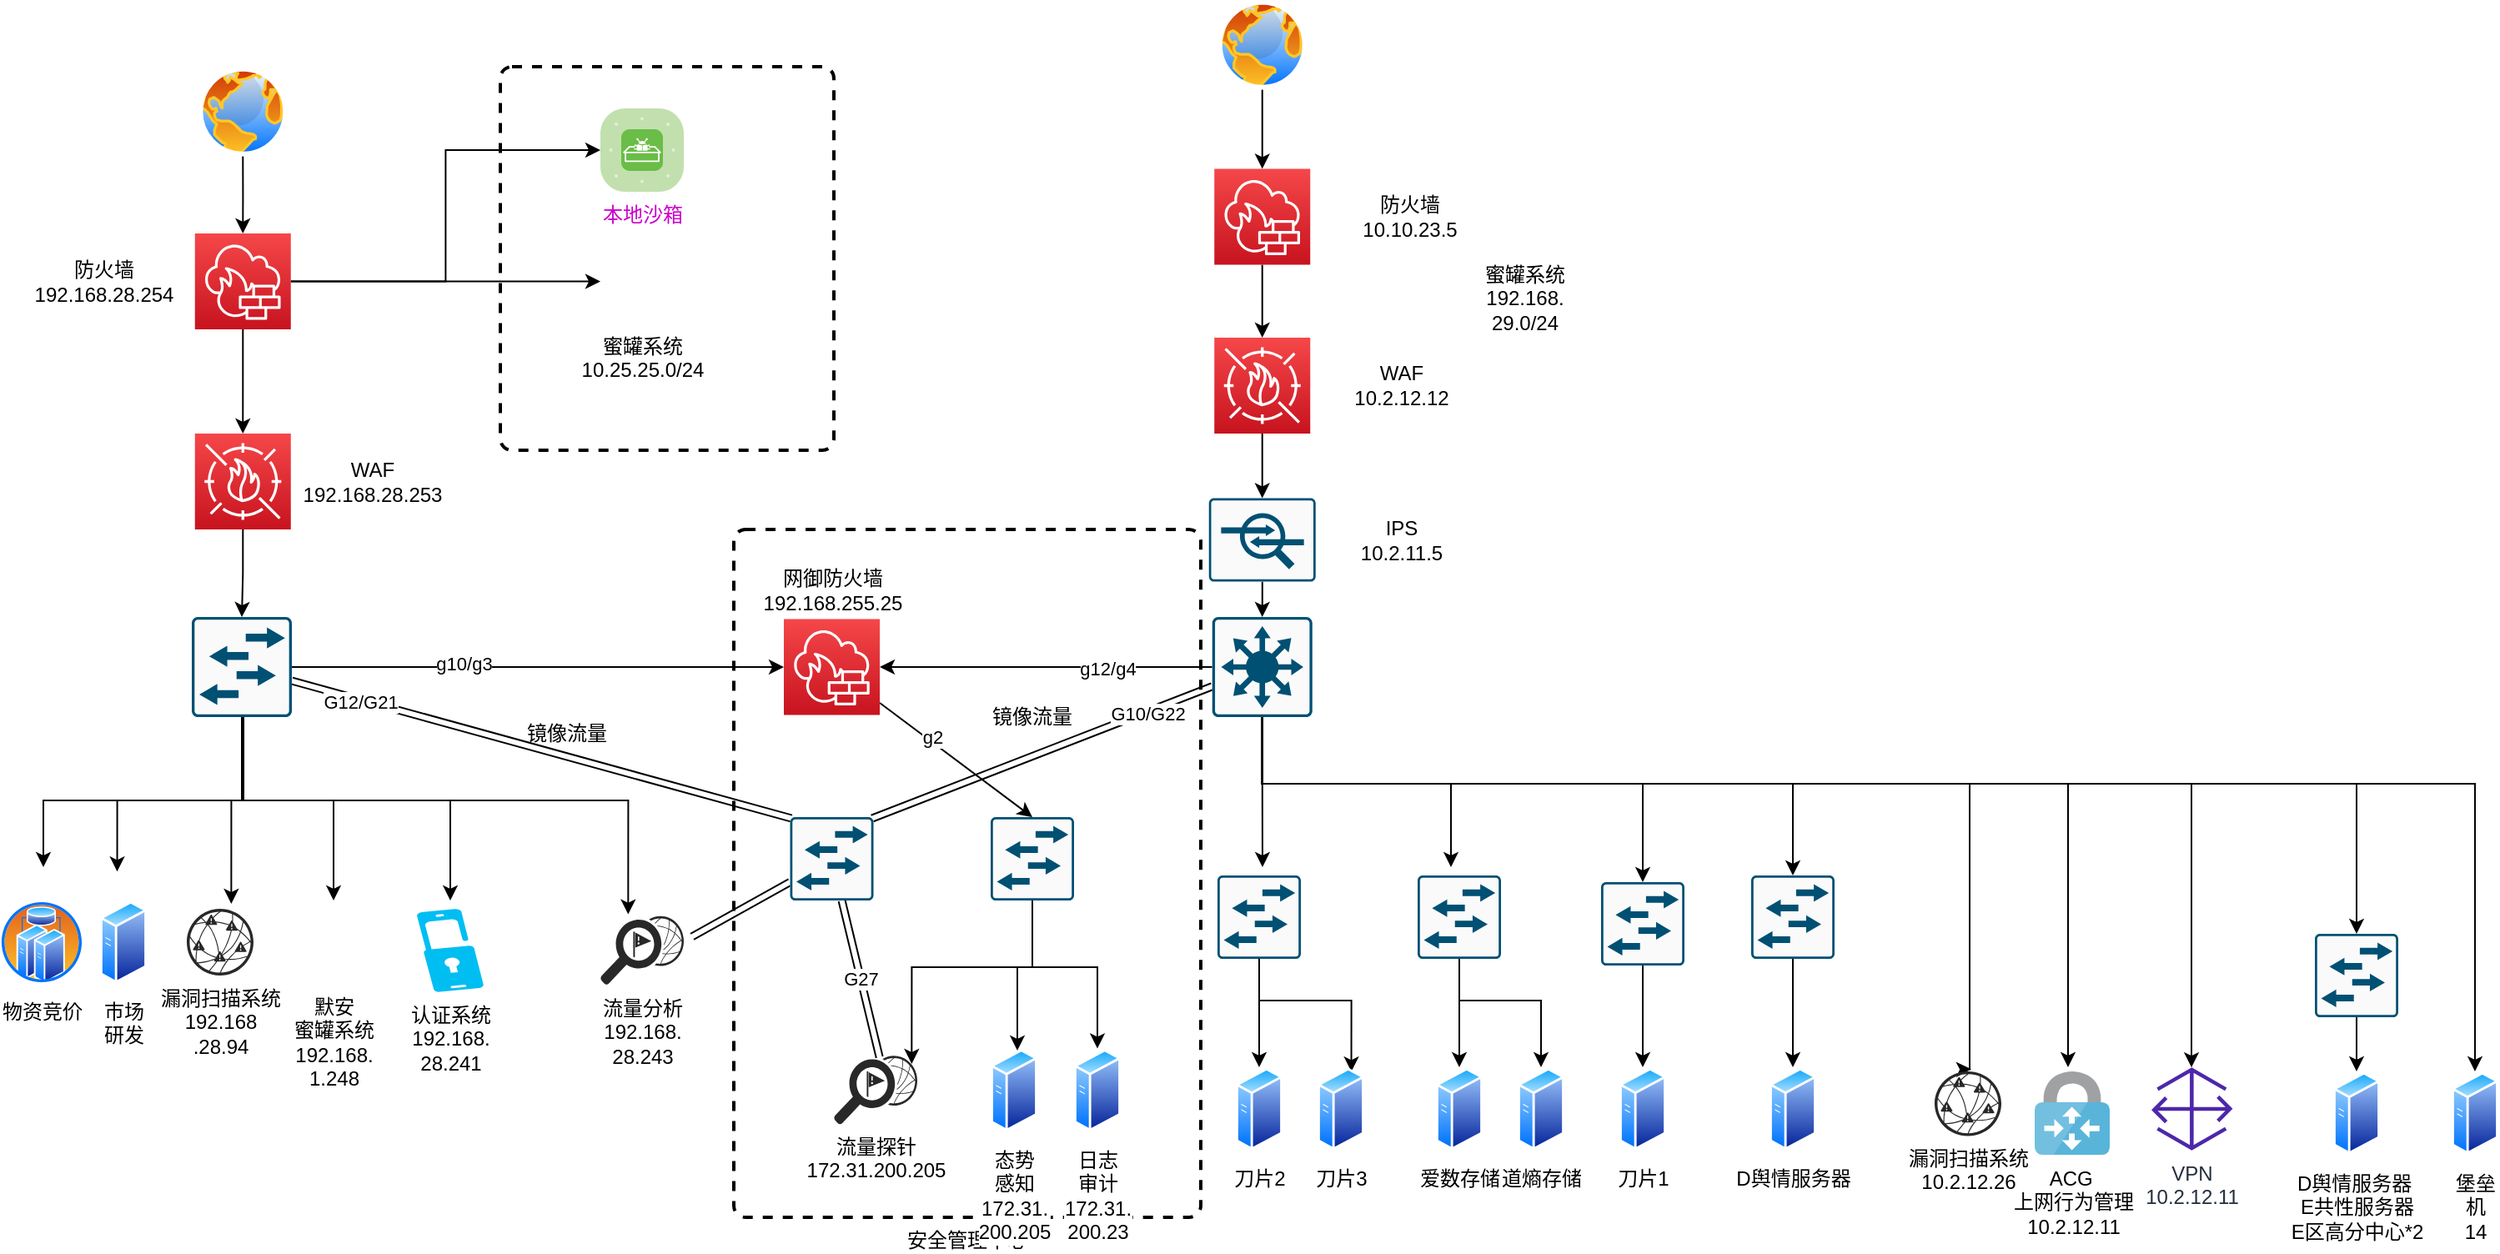 <mxfile version="18.0.2" type="github">
  <diagram id="ZX8yhaNnNXxilhw2MOw4" name="第 1 页">
    <mxGraphModel dx="782" dy="514" grid="1" gridSize="10" guides="1" tooltips="1" connect="1" arrows="1" fold="1" page="1" pageScale="1" pageWidth="1600" pageHeight="1200" math="0" shadow="0">
      <root>
        <mxCell id="0" />
        <mxCell id="1" parent="0" />
        <mxCell id="Z4pOC3aOLgc-PfVEDw18-8" value="" style="rounded=1;whiteSpace=wrap;html=1;absoluteArcSize=1;arcSize=14;strokeWidth=2;dashed=1;" parent="1" vertex="1">
          <mxGeometry x="310" y="40" width="200" height="230" as="geometry" />
        </mxCell>
        <mxCell id="oTXSzUvUBLDFdM7t8Bs3-25" value="镜像流量" style="whiteSpace=wrap;html=1;strokeColor=none;" parent="1" vertex="1">
          <mxGeometry x="290" y="410" width="120" height="60" as="geometry" />
        </mxCell>
        <mxCell id="oTXSzUvUBLDFdM7t8Bs3-48" value="安全管理中心" style="rounded=1;whiteSpace=wrap;html=1;absoluteArcSize=1;arcSize=14;strokeWidth=2;dashed=1;labelPosition=center;verticalLabelPosition=bottom;align=center;verticalAlign=top;" parent="1" vertex="1">
          <mxGeometry x="450" y="317.5" width="280" height="412.5" as="geometry" />
        </mxCell>
        <mxCell id="oTXSzUvUBLDFdM7t8Bs3-30" value="镜像流量" style="whiteSpace=wrap;html=1;strokeColor=none;" parent="1" vertex="1">
          <mxGeometry x="569" y="400" width="120" height="60" as="geometry" />
        </mxCell>
        <mxCell id="gMw5jwMjPF3woyE22f8x-15" style="edgeStyle=orthogonalEdgeStyle;rounded=0;orthogonalLoop=1;jettySize=auto;html=1;entryX=0.5;entryY=0;entryDx=0;entryDy=0;entryPerimeter=0;" parent="1" source="2Q-zk8KCzV1s33aKpGmj-2" target="2Q-zk8KCzV1s33aKpGmj-9" edge="1">
          <mxGeometry relative="1" as="geometry" />
        </mxCell>
        <mxCell id="2Q-zk8KCzV1s33aKpGmj-2" value="" style="aspect=fixed;perimeter=ellipsePerimeter;html=1;align=center;shadow=0;dashed=0;spacingTop=3;image;image=img/lib/active_directory/internet_globe.svg;" parent="1" vertex="1">
          <mxGeometry x="128.76" y="40" width="53.75" height="53.75" as="geometry" />
        </mxCell>
        <mxCell id="gMw5jwMjPF3woyE22f8x-16" style="edgeStyle=orthogonalEdgeStyle;rounded=0;orthogonalLoop=1;jettySize=auto;html=1;entryX=0.5;entryY=0;entryDx=0;entryDy=0;entryPerimeter=0;" parent="1" source="2Q-zk8KCzV1s33aKpGmj-9" target="2Q-zk8KCzV1s33aKpGmj-10" edge="1">
          <mxGeometry relative="1" as="geometry" />
        </mxCell>
        <mxCell id="Z4pOC3aOLgc-PfVEDw18-13" style="edgeStyle=orthogonalEdgeStyle;rounded=0;orthogonalLoop=1;jettySize=auto;html=1;" parent="1" source="2Q-zk8KCzV1s33aKpGmj-9" target="Z4pOC3aOLgc-PfVEDw18-3" edge="1">
          <mxGeometry relative="1" as="geometry" />
        </mxCell>
        <mxCell id="Z4pOC3aOLgc-PfVEDw18-14" style="edgeStyle=orthogonalEdgeStyle;rounded=0;orthogonalLoop=1;jettySize=auto;html=1;entryX=0;entryY=0.5;entryDx=0;entryDy=0;entryPerimeter=0;" parent="1" source="2Q-zk8KCzV1s33aKpGmj-9" target="Z4pOC3aOLgc-PfVEDw18-10" edge="1">
          <mxGeometry relative="1" as="geometry" />
        </mxCell>
        <mxCell id="2Q-zk8KCzV1s33aKpGmj-9" value="" style="sketch=0;points=[[0,0,0],[0.25,0,0],[0.5,0,0],[0.75,0,0],[1,0,0],[0,1,0],[0.25,1,0],[0.5,1,0],[0.75,1,0],[1,1,0],[0,0.25,0],[0,0.5,0],[0,0.75,0],[1,0.25,0],[1,0.5,0],[1,0.75,0]];outlineConnect=0;fontColor=#232F3E;gradientColor=#F54749;gradientDirection=north;fillColor=#C7131F;strokeColor=#ffffff;dashed=0;verticalLabelPosition=bottom;verticalAlign=top;align=center;html=1;fontSize=12;fontStyle=0;aspect=fixed;shape=mxgraph.aws4.resourceIcon;resIcon=mxgraph.aws4.network_firewall;" parent="1" vertex="1">
          <mxGeometry x="126.88" y="140" width="57.5" height="57.5" as="geometry" />
        </mxCell>
        <mxCell id="gMw5jwMjPF3woyE22f8x-17" style="edgeStyle=orthogonalEdgeStyle;rounded=0;orthogonalLoop=1;jettySize=auto;html=1;entryX=0.5;entryY=0;entryDx=0;entryDy=0;entryPerimeter=0;" parent="1" source="2Q-zk8KCzV1s33aKpGmj-10" target="2Q-zk8KCzV1s33aKpGmj-13" edge="1">
          <mxGeometry relative="1" as="geometry" />
        </mxCell>
        <mxCell id="2Q-zk8KCzV1s33aKpGmj-10" value="" style="sketch=0;points=[[0,0,0],[0.25,0,0],[0.5,0,0],[0.75,0,0],[1,0,0],[0,1,0],[0.25,1,0],[0.5,1,0],[0.75,1,0],[1,1,0],[0,0.25,0],[0,0.5,0],[0,0.75,0],[1,0.25,0],[1,0.5,0],[1,0.75,0]];outlineConnect=0;fontColor=#232F3E;gradientColor=#F54749;gradientDirection=north;fillColor=#C7131F;strokeColor=#ffffff;dashed=0;verticalLabelPosition=bottom;verticalAlign=top;align=center;html=1;fontSize=12;fontStyle=0;aspect=fixed;shape=mxgraph.aws4.resourceIcon;resIcon=mxgraph.aws4.waf;" parent="1" vertex="1">
          <mxGeometry x="126.88" y="260" width="57.5" height="57.5" as="geometry" />
        </mxCell>
        <mxCell id="gMw5jwMjPF3woyE22f8x-5" style="edgeStyle=orthogonalEdgeStyle;rounded=0;orthogonalLoop=1;jettySize=auto;html=1;entryX=0.5;entryY=0;entryDx=0;entryDy=0;" parent="1" source="2Q-zk8KCzV1s33aKpGmj-13" edge="1">
          <mxGeometry relative="1" as="geometry">
            <mxPoint x="36" y="520" as="targetPoint" />
            <Array as="points">
              <mxPoint x="156" y="480" />
              <mxPoint x="36" y="480" />
            </Array>
          </mxGeometry>
        </mxCell>
        <mxCell id="EU2Kg7gf18HE6iBckguK-9" style="edgeStyle=orthogonalEdgeStyle;rounded=0;orthogonalLoop=1;jettySize=auto;html=1;entryX=0;entryY=0.5;entryDx=0;entryDy=0;entryPerimeter=0;" parent="1" source="2Q-zk8KCzV1s33aKpGmj-13" target="EU2Kg7gf18HE6iBckguK-11" edge="1">
          <mxGeometry relative="1" as="geometry">
            <mxPoint x="430" y="400" as="targetPoint" />
          </mxGeometry>
        </mxCell>
        <mxCell id="oTXSzUvUBLDFdM7t8Bs3-54" value="g10/g3" style="edgeLabel;html=1;align=center;verticalAlign=middle;resizable=0;points=[];" parent="EU2Kg7gf18HE6iBckguK-9" vertex="1" connectable="0">
          <mxGeometry x="-0.302" y="2" relative="1" as="geometry">
            <mxPoint as="offset" />
          </mxGeometry>
        </mxCell>
        <mxCell id="oTXSzUvUBLDFdM7t8Bs3-10" style="edgeStyle=orthogonalEdgeStyle;rounded=0;orthogonalLoop=1;jettySize=auto;html=1;entryX=0.75;entryY=0;entryDx=0;entryDy=0;" parent="1" source="2Q-zk8KCzV1s33aKpGmj-13" edge="1">
          <mxGeometry relative="1" as="geometry">
            <Array as="points">
              <mxPoint x="155" y="480" />
              <mxPoint x="80" y="480" />
            </Array>
            <mxPoint x="80.261" y="522.639" as="targetPoint" />
          </mxGeometry>
        </mxCell>
        <mxCell id="oTXSzUvUBLDFdM7t8Bs3-21" style="edgeStyle=none;shape=link;rounded=0;orthogonalLoop=1;jettySize=auto;html=1;entryX=0.015;entryY=0.015;entryDx=0;entryDy=0;entryPerimeter=0;" parent="1" source="2Q-zk8KCzV1s33aKpGmj-13" target="13rWM7pPrlCknDEm0_fz-1" edge="1">
          <mxGeometry relative="1" as="geometry" />
        </mxCell>
        <mxCell id="u5QoAI7vO4VQ-FHFXRWy-3" value="G12/G21" style="edgeLabel;html=1;align=center;verticalAlign=middle;resizable=0;points=[];" parent="oTXSzUvUBLDFdM7t8Bs3-21" vertex="1" connectable="0">
          <mxGeometry x="-0.725" y="-1" relative="1" as="geometry">
            <mxPoint as="offset" />
          </mxGeometry>
        </mxCell>
        <mxCell id="MsehG5QrupmeM2rRyDjq-10" style="edgeStyle=orthogonalEdgeStyle;rounded=0;orthogonalLoop=1;jettySize=auto;html=1;entryX=0.667;entryY=-0.075;entryDx=0;entryDy=0;entryPerimeter=0;" edge="1" parent="1" source="2Q-zk8KCzV1s33aKpGmj-13" target="2Q-zk8KCzV1s33aKpGmj-20">
          <mxGeometry relative="1" as="geometry">
            <Array as="points">
              <mxPoint x="155" y="480" />
              <mxPoint x="149" y="480" />
            </Array>
          </mxGeometry>
        </mxCell>
        <mxCell id="MsehG5QrupmeM2rRyDjq-11" style="edgeStyle=orthogonalEdgeStyle;rounded=0;orthogonalLoop=1;jettySize=auto;html=1;entryX=0.5;entryY=0;entryDx=0;entryDy=0;" edge="1" parent="1" source="2Q-zk8KCzV1s33aKpGmj-13" target="Z4pOC3aOLgc-PfVEDw18-2">
          <mxGeometry relative="1" as="geometry">
            <Array as="points">
              <mxPoint x="155" y="480" />
              <mxPoint x="210" y="480" />
            </Array>
          </mxGeometry>
        </mxCell>
        <mxCell id="MsehG5QrupmeM2rRyDjq-12" style="edgeStyle=orthogonalEdgeStyle;rounded=0;orthogonalLoop=1;jettySize=auto;html=1;" edge="1" parent="1" source="2Q-zk8KCzV1s33aKpGmj-13">
          <mxGeometry relative="1" as="geometry">
            <mxPoint x="280" y="540" as="targetPoint" />
            <Array as="points">
              <mxPoint x="155" y="480" />
              <mxPoint x="280" y="480" />
            </Array>
          </mxGeometry>
        </mxCell>
        <mxCell id="MsehG5QrupmeM2rRyDjq-17" style="edgeStyle=orthogonalEdgeStyle;rounded=0;orthogonalLoop=1;jettySize=auto;html=1;entryX=0.333;entryY=-0.026;entryDx=0;entryDy=0;entryPerimeter=0;" edge="1" parent="1" source="2Q-zk8KCzV1s33aKpGmj-13" target="MsehG5QrupmeM2rRyDjq-9">
          <mxGeometry relative="1" as="geometry">
            <Array as="points">
              <mxPoint x="155" y="480" />
              <mxPoint x="387" y="480" />
            </Array>
          </mxGeometry>
        </mxCell>
        <mxCell id="2Q-zk8KCzV1s33aKpGmj-13" value="" style="sketch=0;points=[[0.015,0.015,0],[0.985,0.015,0],[0.985,0.985,0],[0.015,0.985,0],[0.25,0,0],[0.5,0,0],[0.75,0,0],[1,0.25,0],[1,0.5,0],[1,0.75,0],[0.75,1,0],[0.5,1,0],[0.25,1,0],[0,0.75,0],[0,0.5,0],[0,0.25,0]];verticalLabelPosition=bottom;html=1;verticalAlign=top;aspect=fixed;align=center;pointerEvents=1;shape=mxgraph.cisco19.rect;prIcon=l2_switch;fillColor=#FAFAFA;strokeColor=#005073;" parent="1" vertex="1">
          <mxGeometry x="125" y="370" width="60" height="60" as="geometry" />
        </mxCell>
        <mxCell id="2Q-zk8KCzV1s33aKpGmj-19" value="市场&lt;br&gt;研发" style="aspect=fixed;perimeter=ellipsePerimeter;html=1;align=center;shadow=0;dashed=0;spacingTop=3;image;image=img/lib/active_directory/generic_server.svg;" parent="1" vertex="1">
          <mxGeometry x="70" y="540" width="28.0" height="50" as="geometry" />
        </mxCell>
        <mxCell id="2Q-zk8KCzV1s33aKpGmj-20" value="漏洞扫描系统&lt;br&gt;192.168&lt;br&gt;.28.94" style="verticalLabelPosition=bottom;sketch=0;html=1;fillColor=#282828;strokeColor=none;verticalAlign=top;pointerEvents=1;align=center;shape=mxgraph.cisco_safe.security_icons.vulnerability_management;" parent="1" vertex="1">
          <mxGeometry x="122" y="545" width="40" height="40" as="geometry" />
        </mxCell>
        <mxCell id="gMw5jwMjPF3woyE22f8x-10" value="认证系统&lt;br&gt;192.168.&lt;br&gt;28.241" style="verticalLabelPosition=bottom;html=1;verticalAlign=top;align=center;strokeColor=none;fillColor=#00BEF2;shape=mxgraph.azure.multi_factor_authentication;pointerEvents=1;dashed=1;" parent="1" vertex="1">
          <mxGeometry x="260" y="545" width="40" height="50" as="geometry" />
        </mxCell>
        <mxCell id="gMw5jwMjPF3woyE22f8x-22" style="edgeStyle=orthogonalEdgeStyle;rounded=0;orthogonalLoop=1;jettySize=auto;html=1;entryX=0.5;entryY=0;entryDx=0;entryDy=0;entryPerimeter=0;" parent="1" source="gMw5jwMjPF3woyE22f8x-18" target="gMw5jwMjPF3woyE22f8x-20" edge="1">
          <mxGeometry relative="1" as="geometry" />
        </mxCell>
        <mxCell id="gMw5jwMjPF3woyE22f8x-18" value="" style="aspect=fixed;perimeter=ellipsePerimeter;html=1;align=center;shadow=0;dashed=0;spacingTop=3;image;image=img/lib/active_directory/internet_globe.svg;" parent="1" vertex="1">
          <mxGeometry x="739.99" width="53.75" height="53.75" as="geometry" />
        </mxCell>
        <mxCell id="gMw5jwMjPF3woyE22f8x-26" style="edgeStyle=orthogonalEdgeStyle;rounded=0;orthogonalLoop=1;jettySize=auto;html=1;entryX=0.5;entryY=0;entryDx=0;entryDy=0;entryPerimeter=0;" parent="1" source="gMw5jwMjPF3woyE22f8x-20" target="gMw5jwMjPF3woyE22f8x-24" edge="1">
          <mxGeometry relative="1" as="geometry" />
        </mxCell>
        <mxCell id="gMw5jwMjPF3woyE22f8x-20" value="" style="sketch=0;points=[[0,0,0],[0.25,0,0],[0.5,0,0],[0.75,0,0],[1,0,0],[0,1,0],[0.25,1,0],[0.5,1,0],[0.75,1,0],[1,1,0],[0,0.25,0],[0,0.5,0],[0,0.75,0],[1,0.25,0],[1,0.5,0],[1,0.75,0]];outlineConnect=0;fontColor=#232F3E;gradientColor=#F54749;gradientDirection=north;fillColor=#C7131F;strokeColor=#ffffff;dashed=0;verticalLabelPosition=bottom;verticalAlign=top;align=center;html=1;fontSize=12;fontStyle=0;aspect=fixed;shape=mxgraph.aws4.resourceIcon;resIcon=mxgraph.aws4.network_firewall;" parent="1" vertex="1">
          <mxGeometry x="738.12" y="101.25" width="57.5" height="57.5" as="geometry" />
        </mxCell>
        <mxCell id="hgpC8nqp8QzCfsn8Xtke-10" style="edgeStyle=orthogonalEdgeStyle;rounded=0;orthogonalLoop=1;jettySize=auto;html=1;entryX=0.5;entryY=0;entryDx=0;entryDy=0;entryPerimeter=0;" parent="1" source="gMw5jwMjPF3woyE22f8x-24" target="hgpC8nqp8QzCfsn8Xtke-9" edge="1">
          <mxGeometry relative="1" as="geometry" />
        </mxCell>
        <mxCell id="gMw5jwMjPF3woyE22f8x-24" value="" style="sketch=0;points=[[0,0,0],[0.25,0,0],[0.5,0,0],[0.75,0,0],[1,0,0],[0,1,0],[0.25,1,0],[0.5,1,0],[0.75,1,0],[1,1,0],[0,0.25,0],[0,0.5,0],[0,0.75,0],[1,0.25,0],[1,0.5,0],[1,0.75,0]];outlineConnect=0;fontColor=#232F3E;gradientColor=#F54749;gradientDirection=north;fillColor=#C7131F;strokeColor=#ffffff;dashed=0;verticalLabelPosition=bottom;verticalAlign=top;align=center;html=1;fontSize=12;fontStyle=0;aspect=fixed;shape=mxgraph.aws4.resourceIcon;resIcon=mxgraph.aws4.waf;" parent="1" vertex="1">
          <mxGeometry x="738.12" y="202.5" width="57.5" height="57.5" as="geometry" />
        </mxCell>
        <mxCell id="gMw5jwMjPF3woyE22f8x-32" style="edgeStyle=orthogonalEdgeStyle;rounded=0;orthogonalLoop=1;jettySize=auto;html=1;" parent="1" source="gMw5jwMjPF3woyE22f8x-27" edge="1">
          <mxGeometry relative="1" as="geometry">
            <mxPoint x="767" y="520" as="targetPoint" />
          </mxGeometry>
        </mxCell>
        <mxCell id="gMw5jwMjPF3woyE22f8x-33" style="edgeStyle=orthogonalEdgeStyle;rounded=0;orthogonalLoop=1;jettySize=auto;html=1;" parent="1" source="gMw5jwMjPF3woyE22f8x-27" edge="1">
          <mxGeometry relative="1" as="geometry">
            <mxPoint x="880" y="520" as="targetPoint" />
            <Array as="points">
              <mxPoint x="767" y="470" />
              <mxPoint x="880" y="470" />
              <mxPoint x="880" y="510" />
            </Array>
          </mxGeometry>
        </mxCell>
        <mxCell id="EU2Kg7gf18HE6iBckguK-12" style="edgeStyle=orthogonalEdgeStyle;rounded=0;orthogonalLoop=1;jettySize=auto;html=1;entryX=1;entryY=0.5;entryDx=0;entryDy=0;entryPerimeter=0;" parent="1" source="gMw5jwMjPF3woyE22f8x-27" target="EU2Kg7gf18HE6iBckguK-11" edge="1">
          <mxGeometry relative="1" as="geometry" />
        </mxCell>
        <mxCell id="oTXSzUvUBLDFdM7t8Bs3-55" value="g12/g4" style="edgeLabel;html=1;align=center;verticalAlign=middle;resizable=0;points=[];" parent="EU2Kg7gf18HE6iBckguK-12" vertex="1" connectable="0">
          <mxGeometry x="-0.369" y="1" relative="1" as="geometry">
            <mxPoint as="offset" />
          </mxGeometry>
        </mxCell>
        <mxCell id="O-SSJbPMSqY0MZrWfvN3-11" style="edgeStyle=orthogonalEdgeStyle;rounded=0;orthogonalLoop=1;jettySize=auto;html=1;entryX=0.5;entryY=0;entryDx=0;entryDy=0;entryPerimeter=0;" parent="1" source="gMw5jwMjPF3woyE22f8x-27" target="gMw5jwMjPF3woyE22f8x-42" edge="1">
          <mxGeometry relative="1" as="geometry">
            <Array as="points">
              <mxPoint x="767" y="470" />
              <mxPoint x="995" y="470" />
            </Array>
          </mxGeometry>
        </mxCell>
        <mxCell id="O-SSJbPMSqY0MZrWfvN3-12" style="edgeStyle=orthogonalEdgeStyle;rounded=0;orthogonalLoop=1;jettySize=auto;html=1;entryX=0.5;entryY=0;entryDx=0;entryDy=0;entryPerimeter=0;" parent="1" source="gMw5jwMjPF3woyE22f8x-27" target="gMw5jwMjPF3woyE22f8x-41" edge="1">
          <mxGeometry relative="1" as="geometry">
            <Array as="points">
              <mxPoint x="767" y="470" />
              <mxPoint x="1085" y="470" />
            </Array>
          </mxGeometry>
        </mxCell>
        <mxCell id="oTXSzUvUBLDFdM7t8Bs3-2" style="edgeStyle=orthogonalEdgeStyle;rounded=0;orthogonalLoop=1;jettySize=auto;html=1;entryX=0.55;entryY=-0.034;entryDx=0;entryDy=0;entryPerimeter=0;" parent="1" source="gMw5jwMjPF3woyE22f8x-27" target="hgpC8nqp8QzCfsn8Xtke-13" edge="1">
          <mxGeometry relative="1" as="geometry">
            <mxPoint x="1191" y="620" as="targetPoint" />
            <Array as="points">
              <mxPoint x="767" y="470" />
              <mxPoint x="1191" y="470" />
            </Array>
          </mxGeometry>
        </mxCell>
        <mxCell id="oTXSzUvUBLDFdM7t8Bs3-6" style="edgeStyle=orthogonalEdgeStyle;rounded=0;orthogonalLoop=1;jettySize=auto;html=1;" parent="1" source="gMw5jwMjPF3woyE22f8x-27" edge="1">
          <mxGeometry relative="1" as="geometry">
            <mxPoint x="1250" y="640" as="targetPoint" />
            <Array as="points">
              <mxPoint x="767" y="470" />
              <mxPoint x="1250" y="470" />
            </Array>
          </mxGeometry>
        </mxCell>
        <mxCell id="oTXSzUvUBLDFdM7t8Bs3-8" style="edgeStyle=orthogonalEdgeStyle;rounded=0;orthogonalLoop=1;jettySize=auto;html=1;" parent="1" source="gMw5jwMjPF3woyE22f8x-27" target="oTXSzUvUBLDFdM7t8Bs3-7" edge="1">
          <mxGeometry relative="1" as="geometry">
            <Array as="points">
              <mxPoint x="767" y="470" />
              <mxPoint x="1324" y="470" />
            </Array>
          </mxGeometry>
        </mxCell>
        <mxCell id="oTXSzUvUBLDFdM7t8Bs3-22" style="edgeStyle=none;shape=link;rounded=0;orthogonalLoop=1;jettySize=auto;html=1;entryX=0.985;entryY=0.015;entryDx=0;entryDy=0;entryPerimeter=0;" parent="1" source="gMw5jwMjPF3woyE22f8x-27" target="13rWM7pPrlCknDEm0_fz-1" edge="1">
          <mxGeometry relative="1" as="geometry" />
        </mxCell>
        <mxCell id="u5QoAI7vO4VQ-FHFXRWy-4" value="G10/G22" style="edgeLabel;html=1;align=center;verticalAlign=middle;resizable=0;points=[];" parent="oTXSzUvUBLDFdM7t8Bs3-22" vertex="1" connectable="0">
          <mxGeometry x="-0.617" y="1" relative="1" as="geometry">
            <mxPoint as="offset" />
          </mxGeometry>
        </mxCell>
        <mxCell id="u5QoAI7vO4VQ-FHFXRWy-1" style="edgeStyle=orthogonalEdgeStyle;rounded=0;orthogonalLoop=1;jettySize=auto;html=1;entryX=0.5;entryY=0;entryDx=0;entryDy=0;entryPerimeter=0;" parent="1" source="gMw5jwMjPF3woyE22f8x-27" target="gMw5jwMjPF3woyE22f8x-38" edge="1">
          <mxGeometry relative="1" as="geometry">
            <Array as="points">
              <mxPoint x="767" y="470" />
              <mxPoint x="1423" y="470" />
            </Array>
          </mxGeometry>
        </mxCell>
        <mxCell id="Z4pOC3aOLgc-PfVEDw18-7" style="edgeStyle=orthogonalEdgeStyle;rounded=0;orthogonalLoop=1;jettySize=auto;html=1;entryX=0.5;entryY=0;entryDx=0;entryDy=0;" parent="1" source="gMw5jwMjPF3woyE22f8x-27" target="Z4pOC3aOLgc-PfVEDw18-6" edge="1">
          <mxGeometry relative="1" as="geometry">
            <Array as="points">
              <mxPoint x="767" y="470" />
              <mxPoint x="1494" y="470" />
            </Array>
          </mxGeometry>
        </mxCell>
        <mxCell id="gMw5jwMjPF3woyE22f8x-27" value="" style="sketch=0;points=[[0.015,0.015,0],[0.985,0.015,0],[0.985,0.985,0],[0.015,0.985,0],[0.25,0,0],[0.5,0,0],[0.75,0,0],[1,0.25,0],[1,0.5,0],[1,0.75,0],[0.75,1,0],[0.5,1,0],[0.25,1,0],[0,0.75,0],[0,0.5,0],[0,0.25,0]];verticalLabelPosition=bottom;html=1;verticalAlign=top;aspect=fixed;align=center;pointerEvents=1;shape=mxgraph.cisco19.rect;prIcon=l3_switch;fillColor=#FAFAFA;strokeColor=#005073;dashed=1;" parent="1" vertex="1">
          <mxGeometry x="736.87" y="370" width="60" height="60" as="geometry" />
        </mxCell>
        <mxCell id="u5QoAI7vO4VQ-FHFXRWy-2" style="edgeStyle=orthogonalEdgeStyle;rounded=0;orthogonalLoop=1;jettySize=auto;html=1;entryX=0.5;entryY=0;entryDx=0;entryDy=0;" parent="1" source="gMw5jwMjPF3woyE22f8x-38" target="EU2Kg7gf18HE6iBckguK-5" edge="1">
          <mxGeometry relative="1" as="geometry" />
        </mxCell>
        <mxCell id="gMw5jwMjPF3woyE22f8x-38" value="" style="sketch=0;points=[[0.015,0.015,0],[0.985,0.015,0],[0.985,0.985,0],[0.015,0.985,0],[0.25,0,0],[0.5,0,0],[0.75,0,0],[1,0.25,0],[1,0.5,0],[1,0.75,0],[0.75,1,0],[0.5,1,0],[0.25,1,0],[0,0.75,0],[0,0.5,0],[0,0.25,0]];verticalLabelPosition=bottom;html=1;verticalAlign=top;aspect=fixed;align=center;pointerEvents=1;shape=mxgraph.cisco19.rect;prIcon=l2_switch;fillColor=#FAFAFA;strokeColor=#005073;dashed=1;" parent="1" vertex="1">
          <mxGeometry x="1398" y="560" width="50" height="50" as="geometry" />
        </mxCell>
        <mxCell id="O-SSJbPMSqY0MZrWfvN3-5" style="edgeStyle=orthogonalEdgeStyle;rounded=0;orthogonalLoop=1;jettySize=auto;html=1;entryX=0.75;entryY=0;entryDx=0;entryDy=0;" parent="1" source="gMw5jwMjPF3woyE22f8x-39" target="EU2Kg7gf18HE6iBckguK-4" edge="1">
          <mxGeometry relative="1" as="geometry">
            <Array as="points">
              <mxPoint x="765" y="600" />
              <mxPoint x="820" y="600" />
            </Array>
          </mxGeometry>
        </mxCell>
        <mxCell id="O-SSJbPMSqY0MZrWfvN3-7" style="edgeStyle=orthogonalEdgeStyle;rounded=0;orthogonalLoop=1;jettySize=auto;html=1;entryX=0.5;entryY=0;entryDx=0;entryDy=0;" parent="1" source="gMw5jwMjPF3woyE22f8x-39" target="EU2Kg7gf18HE6iBckguK-6" edge="1">
          <mxGeometry relative="1" as="geometry" />
        </mxCell>
        <mxCell id="gMw5jwMjPF3woyE22f8x-39" value="" style="sketch=0;points=[[0.015,0.015,0],[0.985,0.015,0],[0.985,0.985,0],[0.015,0.985,0],[0.25,0,0],[0.5,0,0],[0.75,0,0],[1,0.25,0],[1,0.5,0],[1,0.75,0],[0.75,1,0],[0.5,1,0],[0.25,1,0],[0,0.75,0],[0,0.5,0],[0,0.25,0]];verticalLabelPosition=bottom;html=1;verticalAlign=top;aspect=fixed;align=center;pointerEvents=1;shape=mxgraph.cisco19.rect;prIcon=l2_switch;fillColor=#FAFAFA;strokeColor=#005073;dashed=1;" parent="1" vertex="1">
          <mxGeometry x="740" y="525" width="50" height="50" as="geometry" />
        </mxCell>
        <mxCell id="gMw5jwMjPF3woyE22f8x-50" style="edgeStyle=orthogonalEdgeStyle;rounded=0;orthogonalLoop=1;jettySize=auto;html=1;entryX=0.5;entryY=0;entryDx=0;entryDy=0;" parent="1" source="gMw5jwMjPF3woyE22f8x-40" target="EU2Kg7gf18HE6iBckguK-7" edge="1">
          <mxGeometry relative="1" as="geometry">
            <mxPoint x="885" y="630" as="targetPoint" />
          </mxGeometry>
        </mxCell>
        <mxCell id="O-SSJbPMSqY0MZrWfvN3-8" style="edgeStyle=orthogonalEdgeStyle;rounded=0;orthogonalLoop=1;jettySize=auto;html=1;entryX=0.5;entryY=0;entryDx=0;entryDy=0;" parent="1" source="gMw5jwMjPF3woyE22f8x-40" target="EU2Kg7gf18HE6iBckguK-3" edge="1">
          <mxGeometry relative="1" as="geometry">
            <Array as="points">
              <mxPoint x="885" y="600" />
              <mxPoint x="934" y="600" />
            </Array>
          </mxGeometry>
        </mxCell>
        <mxCell id="gMw5jwMjPF3woyE22f8x-40" value="" style="sketch=0;points=[[0.015,0.015,0],[0.985,0.015,0],[0.985,0.985,0],[0.015,0.985,0],[0.25,0,0],[0.5,0,0],[0.75,0,0],[1,0.25,0],[1,0.5,0],[1,0.75,0],[0.75,1,0],[0.5,1,0],[0.25,1,0],[0,0.75,0],[0,0.5,0],[0,0.25,0]];verticalLabelPosition=bottom;html=1;verticalAlign=top;aspect=fixed;align=center;pointerEvents=1;shape=mxgraph.cisco19.rect;prIcon=l2_switch;fillColor=#FAFAFA;strokeColor=#005073;dashed=1;" parent="1" vertex="1">
          <mxGeometry x="860" y="525" width="50" height="50" as="geometry" />
        </mxCell>
        <mxCell id="O-SSJbPMSqY0MZrWfvN3-10" style="edgeStyle=orthogonalEdgeStyle;rounded=0;orthogonalLoop=1;jettySize=auto;html=1;entryX=0.5;entryY=0;entryDx=0;entryDy=0;" parent="1" source="gMw5jwMjPF3woyE22f8x-41" target="EU2Kg7gf18HE6iBckguK-1" edge="1">
          <mxGeometry relative="1" as="geometry" />
        </mxCell>
        <mxCell id="gMw5jwMjPF3woyE22f8x-41" value="" style="sketch=0;points=[[0.015,0.015,0],[0.985,0.015,0],[0.985,0.985,0],[0.015,0.985,0],[0.25,0,0],[0.5,0,0],[0.75,0,0],[1,0.25,0],[1,0.5,0],[1,0.75,0],[0.75,1,0],[0.5,1,0],[0.25,1,0],[0,0.75,0],[0,0.5,0],[0,0.25,0]];verticalLabelPosition=bottom;html=1;verticalAlign=top;aspect=fixed;align=center;pointerEvents=1;shape=mxgraph.cisco19.rect;prIcon=l2_switch;fillColor=#FAFAFA;strokeColor=#005073;dashed=1;" parent="1" vertex="1">
          <mxGeometry x="1060" y="525" width="50" height="50" as="geometry" />
        </mxCell>
        <mxCell id="O-SSJbPMSqY0MZrWfvN3-9" style="edgeStyle=orthogonalEdgeStyle;rounded=0;orthogonalLoop=1;jettySize=auto;html=1;entryX=0.5;entryY=0;entryDx=0;entryDy=0;" parent="1" source="gMw5jwMjPF3woyE22f8x-42" target="EU2Kg7gf18HE6iBckguK-8" edge="1">
          <mxGeometry relative="1" as="geometry" />
        </mxCell>
        <mxCell id="gMw5jwMjPF3woyE22f8x-42" value="" style="sketch=0;points=[[0.015,0.015,0],[0.985,0.015,0],[0.985,0.985,0],[0.015,0.985,0],[0.25,0,0],[0.5,0,0],[0.75,0,0],[1,0.25,0],[1,0.5,0],[1,0.75,0],[0.75,1,0],[0.5,1,0],[0.25,1,0],[0,0.75,0],[0,0.5,0],[0,0.25,0]];verticalLabelPosition=bottom;html=1;verticalAlign=top;aspect=fixed;align=center;pointerEvents=1;shape=mxgraph.cisco19.rect;prIcon=l2_switch;fillColor=#FAFAFA;strokeColor=#005073;dashed=1;" parent="1" vertex="1">
          <mxGeometry x="970" y="529" width="50" height="50" as="geometry" />
        </mxCell>
        <mxCell id="EU2Kg7gf18HE6iBckguK-1" value="D舆情服务器" style="aspect=fixed;perimeter=ellipsePerimeter;html=1;align=center;shadow=0;dashed=0;spacingTop=3;image;image=img/lib/active_directory/generic_server.svg;" parent="1" vertex="1">
          <mxGeometry x="1071" y="640" width="28.0" height="50" as="geometry" />
        </mxCell>
        <mxCell id="EU2Kg7gf18HE6iBckguK-3" value="道熵存储" style="aspect=fixed;perimeter=ellipsePerimeter;html=1;align=center;shadow=0;dashed=0;spacingTop=3;image;image=img/lib/active_directory/generic_server.svg;" parent="1" vertex="1">
          <mxGeometry x="920" y="640" width="28.0" height="50" as="geometry" />
        </mxCell>
        <mxCell id="EU2Kg7gf18HE6iBckguK-4" value="刀片3" style="aspect=fixed;perimeter=ellipsePerimeter;html=1;align=center;shadow=0;dashed=0;spacingTop=3;image;image=img/lib/active_directory/generic_server.svg;" parent="1" vertex="1">
          <mxGeometry x="800" y="640" width="28.0" height="50" as="geometry" />
        </mxCell>
        <mxCell id="EU2Kg7gf18HE6iBckguK-5" value="D舆情服务器&amp;nbsp;&lt;br&gt;E共性服务器&lt;br&gt;E区高分中心*2" style="aspect=fixed;perimeter=ellipsePerimeter;html=1;align=center;shadow=0;dashed=0;spacingTop=3;image;image=img/lib/active_directory/generic_server.svg;" parent="1" vertex="1">
          <mxGeometry x="1409" y="642.5" width="28.0" height="50" as="geometry" />
        </mxCell>
        <mxCell id="EU2Kg7gf18HE6iBckguK-6" value="刀片2" style="aspect=fixed;perimeter=ellipsePerimeter;html=1;align=center;shadow=0;dashed=0;spacingTop=3;image;image=img/lib/active_directory/generic_server.svg;" parent="1" vertex="1">
          <mxGeometry x="751" y="640" width="28.0" height="50" as="geometry" />
        </mxCell>
        <mxCell id="EU2Kg7gf18HE6iBckguK-7" value="爱数存储" style="aspect=fixed;perimeter=ellipsePerimeter;html=1;align=center;shadow=0;dashed=0;spacingTop=3;image;image=img/lib/active_directory/generic_server.svg;" parent="1" vertex="1">
          <mxGeometry x="871" y="640" width="28.0" height="50" as="geometry" />
        </mxCell>
        <mxCell id="EU2Kg7gf18HE6iBckguK-8" value="刀片1" style="aspect=fixed;perimeter=ellipsePerimeter;html=1;align=center;shadow=0;dashed=0;spacingTop=3;image;image=img/lib/active_directory/generic_server.svg;" parent="1" vertex="1">
          <mxGeometry x="981" y="640" width="28.0" height="50" as="geometry" />
        </mxCell>
        <mxCell id="oTXSzUvUBLDFdM7t8Bs3-24" style="rounded=0;orthogonalLoop=1;jettySize=auto;html=1;entryX=0.5;entryY=0;entryDx=0;entryDy=0;entryPerimeter=0;" parent="1" source="EU2Kg7gf18HE6iBckguK-11" target="13rWM7pPrlCknDEm0_fz-2" edge="1">
          <mxGeometry relative="1" as="geometry" />
        </mxCell>
        <mxCell id="oTXSzUvUBLDFdM7t8Bs3-56" value="g2" style="edgeLabel;html=1;align=center;verticalAlign=middle;resizable=0;points=[];" parent="oTXSzUvUBLDFdM7t8Bs3-24" vertex="1" connectable="0">
          <mxGeometry x="-0.356" y="2" relative="1" as="geometry">
            <mxPoint as="offset" />
          </mxGeometry>
        </mxCell>
        <mxCell id="EU2Kg7gf18HE6iBckguK-11" value="" style="sketch=0;points=[[0,0,0],[0.25,0,0],[0.5,0,0],[0.75,0,0],[1,0,0],[0,1,0],[0.25,1,0],[0.5,1,0],[0.75,1,0],[1,1,0],[0,0.25,0],[0,0.5,0],[0,0.75,0],[1,0.25,0],[1,0.5,0],[1,0.75,0]];outlineConnect=0;fontColor=#232F3E;gradientColor=#F54749;gradientDirection=north;fillColor=#C7131F;strokeColor=#ffffff;dashed=0;verticalLabelPosition=bottom;verticalAlign=top;align=center;html=1;fontSize=12;fontStyle=0;aspect=fixed;shape=mxgraph.aws4.resourceIcon;resIcon=mxgraph.aws4.network_firewall;" parent="1" vertex="1">
          <mxGeometry x="480" y="371.25" width="57.5" height="57.5" as="geometry" />
        </mxCell>
        <mxCell id="MsehG5QrupmeM2rRyDjq-3" value="G27" style="rounded=0;orthogonalLoop=1;jettySize=auto;html=1;entryX=0.547;entryY=0.021;entryDx=0;entryDy=0;entryPerimeter=0;shape=link;" edge="1" parent="1" source="13rWM7pPrlCknDEm0_fz-1" target="hgpC8nqp8QzCfsn8Xtke-16">
          <mxGeometry relative="1" as="geometry" />
        </mxCell>
        <mxCell id="MsehG5QrupmeM2rRyDjq-16" style="rounded=0;orthogonalLoop=1;jettySize=auto;html=1;entryX=1.1;entryY=0.297;entryDx=0;entryDy=0;entryPerimeter=0;shape=link;" edge="1" parent="1" source="13rWM7pPrlCknDEm0_fz-1" target="MsehG5QrupmeM2rRyDjq-9">
          <mxGeometry relative="1" as="geometry" />
        </mxCell>
        <mxCell id="13rWM7pPrlCknDEm0_fz-1" value="" style="sketch=0;points=[[0.015,0.015,0],[0.985,0.015,0],[0.985,0.985,0],[0.015,0.985,0],[0.25,0,0],[0.5,0,0],[0.75,0,0],[1,0.25,0],[1,0.5,0],[1,0.75,0],[0.75,1,0],[0.5,1,0],[0.25,1,0],[0,0.75,0],[0,0.5,0],[0,0.25,0]];verticalLabelPosition=bottom;html=1;verticalAlign=top;aspect=fixed;align=center;pointerEvents=1;shape=mxgraph.cisco19.rect;prIcon=l2_switch;fillColor=#FAFAFA;strokeColor=#005073;dashed=1;" parent="1" vertex="1">
          <mxGeometry x="483.75" y="490" width="50" height="50" as="geometry" />
        </mxCell>
        <mxCell id="oTXSzUvUBLDFdM7t8Bs3-38" style="edgeStyle=orthogonalEdgeStyle;rounded=0;orthogonalLoop=1;jettySize=auto;html=1;" parent="1" source="13rWM7pPrlCknDEm0_fz-2" edge="1">
          <mxGeometry relative="1" as="geometry">
            <mxPoint x="620" y="630" as="targetPoint" />
            <Array as="points">
              <mxPoint x="629" y="580" />
              <mxPoint x="620" y="580" />
              <mxPoint x="620" y="630" />
            </Array>
          </mxGeometry>
        </mxCell>
        <mxCell id="oTXSzUvUBLDFdM7t8Bs3-46" style="edgeStyle=orthogonalEdgeStyle;rounded=0;orthogonalLoop=1;jettySize=auto;html=1;entryX=0.5;entryY=0;entryDx=0;entryDy=0;" parent="1" source="13rWM7pPrlCknDEm0_fz-2" target="oTXSzUvUBLDFdM7t8Bs3-44" edge="1">
          <mxGeometry relative="1" as="geometry">
            <Array as="points">
              <mxPoint x="629" y="580" />
              <mxPoint x="668" y="580" />
            </Array>
          </mxGeometry>
        </mxCell>
        <mxCell id="MsehG5QrupmeM2rRyDjq-4" style="edgeStyle=orthogonalEdgeStyle;rounded=0;orthogonalLoop=1;jettySize=auto;html=1;entryX=0.933;entryY=0.118;entryDx=0;entryDy=0;entryPerimeter=0;" edge="1" parent="1" source="13rWM7pPrlCknDEm0_fz-2" target="hgpC8nqp8QzCfsn8Xtke-16">
          <mxGeometry relative="1" as="geometry">
            <Array as="points">
              <mxPoint x="629" y="580" />
              <mxPoint x="557" y="580" />
            </Array>
          </mxGeometry>
        </mxCell>
        <mxCell id="13rWM7pPrlCknDEm0_fz-2" value="" style="sketch=0;points=[[0.015,0.015,0],[0.985,0.015,0],[0.985,0.985,0],[0.015,0.985,0],[0.25,0,0],[0.5,0,0],[0.75,0,0],[1,0.25,0],[1,0.5,0],[1,0.75,0],[0.75,1,0],[0.5,1,0],[0.25,1,0],[0,0.75,0],[0,0.5,0],[0,0.25,0]];verticalLabelPosition=bottom;html=1;verticalAlign=top;aspect=fixed;align=center;pointerEvents=1;shape=mxgraph.cisco19.rect;prIcon=l2_switch;fillColor=#FAFAFA;strokeColor=#005073;dashed=1;" parent="1" vertex="1">
          <mxGeometry x="604" y="490" width="50" height="50" as="geometry" />
        </mxCell>
        <mxCell id="oTXSzUvUBLDFdM7t8Bs3-5" value="ACG&amp;nbsp;&lt;br&gt;上网行为管理&lt;br&gt;10.2.12.11" style="sketch=0;aspect=fixed;html=1;points=[];align=center;image;fontSize=12;image=img/lib/mscae/VPN_Gateway.svg;" parent="1" vertex="1">
          <mxGeometry x="1230" y="642.5" width="45" height="50" as="geometry" />
        </mxCell>
        <mxCell id="oTXSzUvUBLDFdM7t8Bs3-7" value="VPN&lt;br&gt;10.2.12.11" style="sketch=0;outlineConnect=0;fontColor=#232F3E;gradientColor=none;fillColor=#4D27AA;strokeColor=none;dashed=0;verticalLabelPosition=bottom;verticalAlign=top;align=center;html=1;fontSize=12;fontStyle=0;aspect=fixed;pointerEvents=1;shape=mxgraph.aws4.gateway;" parent="1" vertex="1">
          <mxGeometry x="1300" y="640" width="48.72" height="50" as="geometry" />
        </mxCell>
        <mxCell id="oTXSzUvUBLDFdM7t8Bs3-43" value="态势&lt;br&gt;感知&lt;br&gt;172.31.&lt;br&gt;200.205" style="aspect=fixed;perimeter=ellipsePerimeter;html=1;align=center;shadow=0;dashed=0;spacingTop=3;image;image=img/lib/active_directory/generic_server.svg;" parent="1" vertex="1">
          <mxGeometry x="604" y="628.75" width="28.0" height="50" as="geometry" />
        </mxCell>
        <mxCell id="oTXSzUvUBLDFdM7t8Bs3-44" value="日志&lt;br&gt;审计&lt;br&gt;172.31.&lt;br&gt;200.23" style="aspect=fixed;perimeter=ellipsePerimeter;html=1;align=center;shadow=0;dashed=0;spacingTop=3;image;image=img/lib/active_directory/generic_server.svg;" parent="1" vertex="1">
          <mxGeometry x="654" y="628.75" width="28.0" height="50" as="geometry" />
        </mxCell>
        <mxCell id="oTXSzUvUBLDFdM7t8Bs3-50" value="网御防火墙 &lt;br&gt;192.168.255.25" style="text;html=1;align=center;verticalAlign=middle;resizable=0;points=[];autosize=1;strokeColor=none;fillColor=none;" parent="1" vertex="1">
          <mxGeometry x="458.75" y="338.75" width="100" height="30" as="geometry" />
        </mxCell>
        <mxCell id="hgpC8nqp8QzCfsn8Xtke-3" value="防火墙 &lt;br&gt;192.168.28.254" style="text;html=1;align=center;verticalAlign=middle;resizable=0;points=[];autosize=1;strokeColor=none;fillColor=none;" parent="1" vertex="1">
          <mxGeometry x="22" y="153.75" width="100" height="30" as="geometry" />
        </mxCell>
        <mxCell id="hgpC8nqp8QzCfsn8Xtke-4" value="WAF&lt;br&gt;192.168.28.253" style="text;html=1;align=center;verticalAlign=middle;resizable=0;points=[];autosize=1;strokeColor=none;fillColor=none;" parent="1" vertex="1">
          <mxGeometry x="182.51" y="273.75" width="100" height="30" as="geometry" />
        </mxCell>
        <mxCell id="hgpC8nqp8QzCfsn8Xtke-6" value="防火墙&lt;br&gt;10.10.23.5" style="text;html=1;align=center;verticalAlign=middle;resizable=0;points=[];autosize=1;strokeColor=none;fillColor=none;" parent="1" vertex="1">
          <mxGeometry x="820" y="115" width="70" height="30" as="geometry" />
        </mxCell>
        <mxCell id="hgpC8nqp8QzCfsn8Xtke-7" value="WAF&lt;br&gt;10.2.12.12" style="text;html=1;align=center;verticalAlign=middle;resizable=0;points=[];autosize=1;strokeColor=none;fillColor=none;" parent="1" vertex="1">
          <mxGeometry x="815" y="216.25" width="70" height="30" as="geometry" />
        </mxCell>
        <mxCell id="hgpC8nqp8QzCfsn8Xtke-11" style="edgeStyle=orthogonalEdgeStyle;rounded=0;orthogonalLoop=1;jettySize=auto;html=1;entryX=0.5;entryY=0;entryDx=0;entryDy=0;entryPerimeter=0;" parent="1" source="hgpC8nqp8QzCfsn8Xtke-9" target="gMw5jwMjPF3woyE22f8x-27" edge="1">
          <mxGeometry relative="1" as="geometry" />
        </mxCell>
        <mxCell id="hgpC8nqp8QzCfsn8Xtke-9" value="" style="sketch=0;points=[[0.015,0.015,0],[0.985,0.015,0],[0.985,0.985,0],[0.015,0.985,0],[0.25,0,0],[0.5,0,0],[0.75,0,0],[1,0.25,0],[1,0.5,0],[1,0.75,0],[0.75,1,0],[0.5,1,0],[0.25,1,0],[0,0.75,0],[0,0.5,0],[0,0.25,0]];verticalLabelPosition=bottom;html=1;verticalAlign=top;aspect=fixed;align=center;pointerEvents=1;shape=mxgraph.cisco19.rect;prIcon=ips_ids;fillColor=#FAFAFA;strokeColor=#005073;" parent="1" vertex="1">
          <mxGeometry x="734.87" y="298.75" width="64" height="50" as="geometry" />
        </mxCell>
        <mxCell id="hgpC8nqp8QzCfsn8Xtke-12" value="IPS&lt;br&gt;10.2.11.5" style="text;html=1;align=center;verticalAlign=middle;resizable=0;points=[];autosize=1;strokeColor=none;fillColor=none;" parent="1" vertex="1">
          <mxGeometry x="820" y="308.75" width="60" height="30" as="geometry" />
        </mxCell>
        <mxCell id="hgpC8nqp8QzCfsn8Xtke-13" value="漏洞扫描系统&lt;br&gt;10.2.12.26" style="verticalLabelPosition=bottom;sketch=0;html=1;fillColor=#282828;strokeColor=none;verticalAlign=top;pointerEvents=1;align=center;shape=mxgraph.cisco_safe.security_icons.vulnerability_management;" parent="1" vertex="1">
          <mxGeometry x="1170" y="642.5" width="40" height="38.75" as="geometry" />
        </mxCell>
        <mxCell id="hgpC8nqp8QzCfsn8Xtke-16" value="流量探针&lt;br&gt;172.31.200.205" style="verticalLabelPosition=bottom;sketch=0;html=1;fillColor=#282828;strokeColor=none;verticalAlign=top;pointerEvents=1;align=center;shape=mxgraph.cisco_safe.security_icons.ids;" parent="1" vertex="1">
          <mxGeometry x="510" y="633.13" width="50" height="41.25" as="geometry" />
        </mxCell>
        <mxCell id="Z4pOC3aOLgc-PfVEDw18-2" value="默安&lt;br&gt;蜜罐系统&lt;br&gt;192.168.&lt;br&gt;1.248" style="shape=image;html=1;verticalAlign=top;verticalLabelPosition=bottom;labelBackgroundColor=#ffffff;imageAspect=0;aspect=fixed;image=https://cdn3.iconfinder.com/data/icons/travelling-icon-set-ii-part/800/jellyfish-128.png" parent="1" vertex="1">
          <mxGeometry x="185" y="540" width="50" height="50" as="geometry" />
        </mxCell>
        <mxCell id="Z4pOC3aOLgc-PfVEDw18-3" value="蜜罐系统&lt;br&gt;10.25.25.0/24" style="shape=image;html=1;verticalAlign=top;verticalLabelPosition=bottom;labelBackgroundColor=#ffffff;imageAspect=0;aspect=fixed;image=https://cdn3.iconfinder.com/data/icons/travelling-icon-set-ii-part/800/jellyfish-128.png" parent="1" vertex="1">
          <mxGeometry x="370" y="143.75" width="50" height="50" as="geometry" />
        </mxCell>
        <mxCell id="Z4pOC3aOLgc-PfVEDw18-6" value="堡垒&lt;br&gt;机&lt;br&gt;14" style="aspect=fixed;perimeter=ellipsePerimeter;html=1;align=center;shadow=0;dashed=0;spacingTop=3;image;image=img/lib/active_directory/generic_server.svg;" parent="1" vertex="1">
          <mxGeometry x="1480" y="642.5" width="28.0" height="50" as="geometry" />
        </mxCell>
        <mxCell id="Z4pOC3aOLgc-PfVEDw18-10" value="&lt;font color=&quot;#cc00cc&quot;&gt;本地沙箱&lt;/font&gt;" style="verticalLabelPosition=bottom;sketch=0;html=1;fillColor=#6ABD46;strokeColor=#ffffff;verticalAlign=top;align=center;points=[[0.085,0.085,0],[0.915,0.085,0],[0.915,0.915,0],[0.085,0.915,0],[0.25,0,0],[0.5,0,0],[0.75,0,0],[1,0.25,0],[1,0.5,0],[1,0.75,0],[0.75,1,0],[0.5,1,0],[0.25,1,0],[0,0.75,0],[0,0.5,0],[0,0.25,0]];pointerEvents=1;shape=mxgraph.cisco_safe.compositeIcon;bgIcon=mxgraph.cisco_safe.architecture.generic_appliance;resIcon=mxgraph.cisco_safe.architecture.sandbox_appliance;dashed=1;" parent="1" vertex="1">
          <mxGeometry x="370" y="65" width="50" height="50" as="geometry" />
        </mxCell>
        <mxCell id="MsehG5QrupmeM2rRyDjq-7" value="物资竞价" style="aspect=fixed;perimeter=ellipsePerimeter;html=1;align=center;shadow=0;dashed=0;spacingTop=3;image;image=img/lib/active_directory/cluster_server.svg;" vertex="1" parent="1">
          <mxGeometry x="10" y="540" width="50" height="50" as="geometry" />
        </mxCell>
        <mxCell id="MsehG5QrupmeM2rRyDjq-9" value="流量分析&lt;br&gt;192.168.&lt;br&gt;28.243" style="verticalLabelPosition=bottom;sketch=0;html=1;fillColor=#282828;strokeColor=none;verticalAlign=top;pointerEvents=1;align=center;shape=mxgraph.cisco_safe.security_icons.ids;" vertex="1" parent="1">
          <mxGeometry x="370" y="549.38" width="50" height="41.25" as="geometry" />
        </mxCell>
        <mxCell id="MsehG5QrupmeM2rRyDjq-15" value="蜜罐系统&lt;br&gt;192.168.&lt;br&gt;29.0/24" style="shape=image;html=1;verticalAlign=top;verticalLabelPosition=bottom;labelBackgroundColor=#ffffff;imageAspect=0;aspect=fixed;image=https://cdn3.iconfinder.com/data/icons/travelling-icon-set-ii-part/800/jellyfish-128.png" vertex="1" parent="1">
          <mxGeometry x="899" y="101.25" width="50" height="50" as="geometry" />
        </mxCell>
      </root>
    </mxGraphModel>
  </diagram>
</mxfile>
